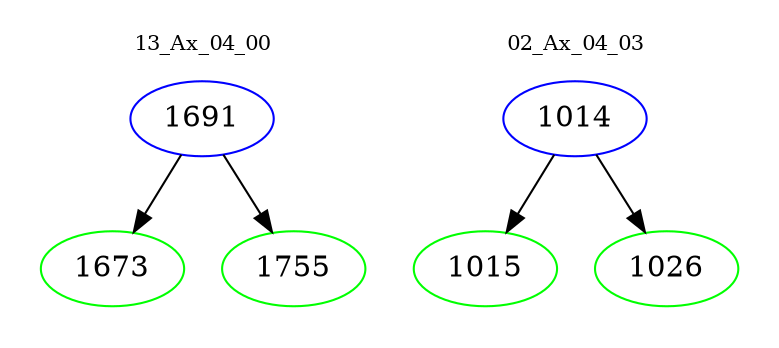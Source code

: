 digraph{
subgraph cluster_0 {
color = white
label = "13_Ax_04_00";
fontsize=10;
T0_1691 [label="1691", color="blue"]
T0_1691 -> T0_1673 [color="black"]
T0_1673 [label="1673", color="green"]
T0_1691 -> T0_1755 [color="black"]
T0_1755 [label="1755", color="green"]
}
subgraph cluster_1 {
color = white
label = "02_Ax_04_03";
fontsize=10;
T1_1014 [label="1014", color="blue"]
T1_1014 -> T1_1015 [color="black"]
T1_1015 [label="1015", color="green"]
T1_1014 -> T1_1026 [color="black"]
T1_1026 [label="1026", color="green"]
}
}
